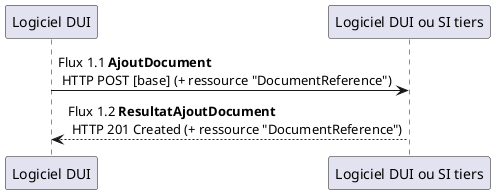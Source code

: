 @startuml

"Logiciel DUI" -> "Logiciel DUI ou SI tiers" : Flux 1.1 **AjoutDocument** \n HTTP POST [base] (+ ressource "DocumentReference")
"Logiciel DUI" <-- "Logiciel DUI ou SI tiers" : Flux 1.2 **ResultatAjoutDocument** \n HTTP 201 Created (+ ressource "DocumentReference")

@enduml
